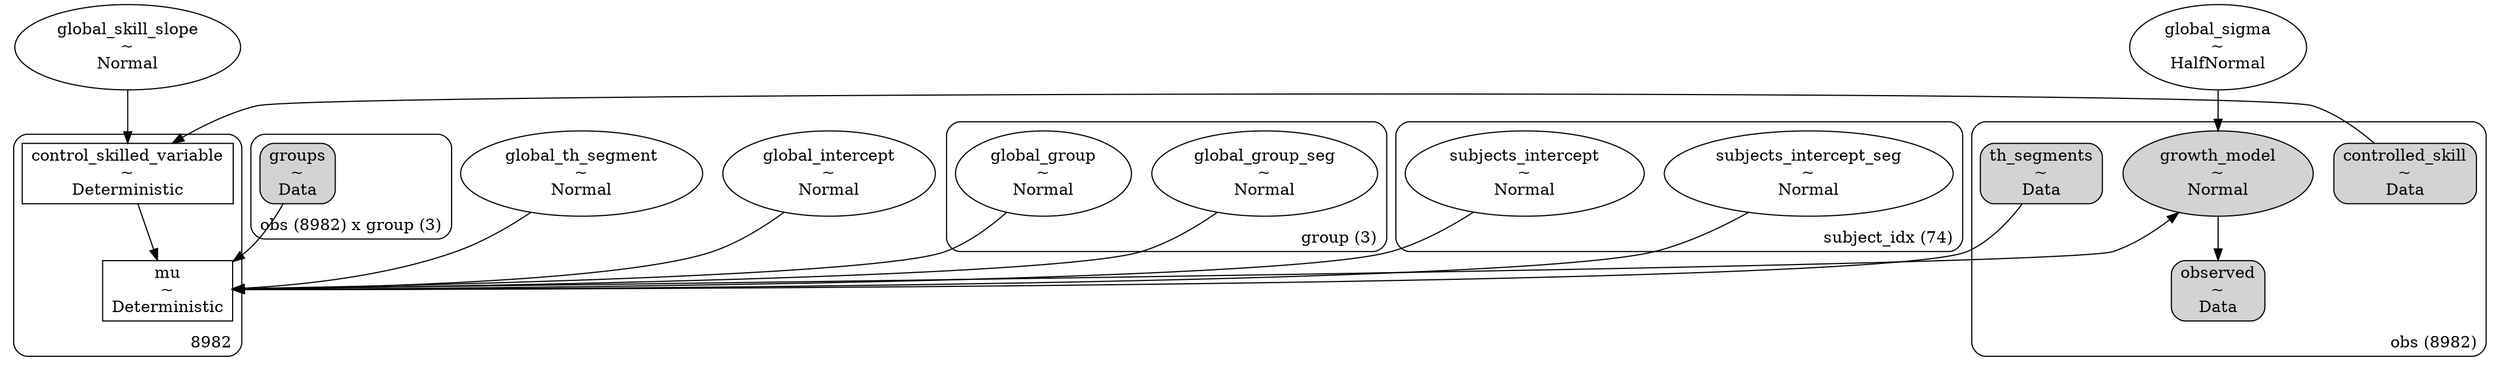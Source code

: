 digraph {
	subgraph "clusterobs (8982)" {
		controlled_skill [label="controlled_skill
~
Data" shape=box style="rounded, filled"]
		growth_model [label="growth_model
~
Normal" shape=ellipse style=filled]
		observed [label="observed
~
Data" shape=box style="rounded, filled"]
		th_segments [label="th_segments
~
Data" shape=box style="rounded, filled"]
		label="obs (8982)" labeljust=r labelloc=b style=rounded
	}
	subgraph "clusterobs (8982) x group (3)" {
		groups [label="groups
~
Data" shape=box style="rounded, filled"]
		label="obs (8982) x group (3)" labeljust=r labelloc=b style=rounded
	}
	global_th_segment [label="global_th_segment
~
Normal" shape=ellipse]
	global_sigma [label="global_sigma
~
HalfNormal" shape=ellipse]
	global_skill_slope [label="global_skill_slope
~
Normal" shape=ellipse]
	global_intercept [label="global_intercept
~
Normal" shape=ellipse]
	subgraph "clustergroup (3)" {
		global_group_seg [label="global_group_seg
~
Normal" shape=ellipse]
		global_group [label="global_group
~
Normal" shape=ellipse]
		label="group (3)" labeljust=r labelloc=b style=rounded
	}
	subgraph "clustersubject_idx (74)" {
		subjects_intercept_seg [label="subjects_intercept_seg
~
Normal" shape=ellipse]
		subjects_intercept [label="subjects_intercept
~
Normal" shape=ellipse]
		label="subject_idx (74)" labeljust=r labelloc=b style=rounded
	}
	subgraph cluster8982 {
		mu [label="mu
~
Deterministic" shape=box]
		control_skilled_variable [label="control_skilled_variable
~
Deterministic" shape=box]
		label=8982 labeljust=r labelloc=b style=rounded
	}
	growth_model -> observed
	controlled_skill -> control_skilled_variable
	global_skill_slope -> control_skilled_variable
	global_th_segment -> mu
	subjects_intercept -> mu
	global_group_seg -> mu
	global_group -> mu
	groups -> mu
	global_intercept -> mu
	th_segments -> mu
	control_skilled_variable -> mu
	subjects_intercept_seg -> mu
	mu -> growth_model
	global_sigma -> growth_model
}
